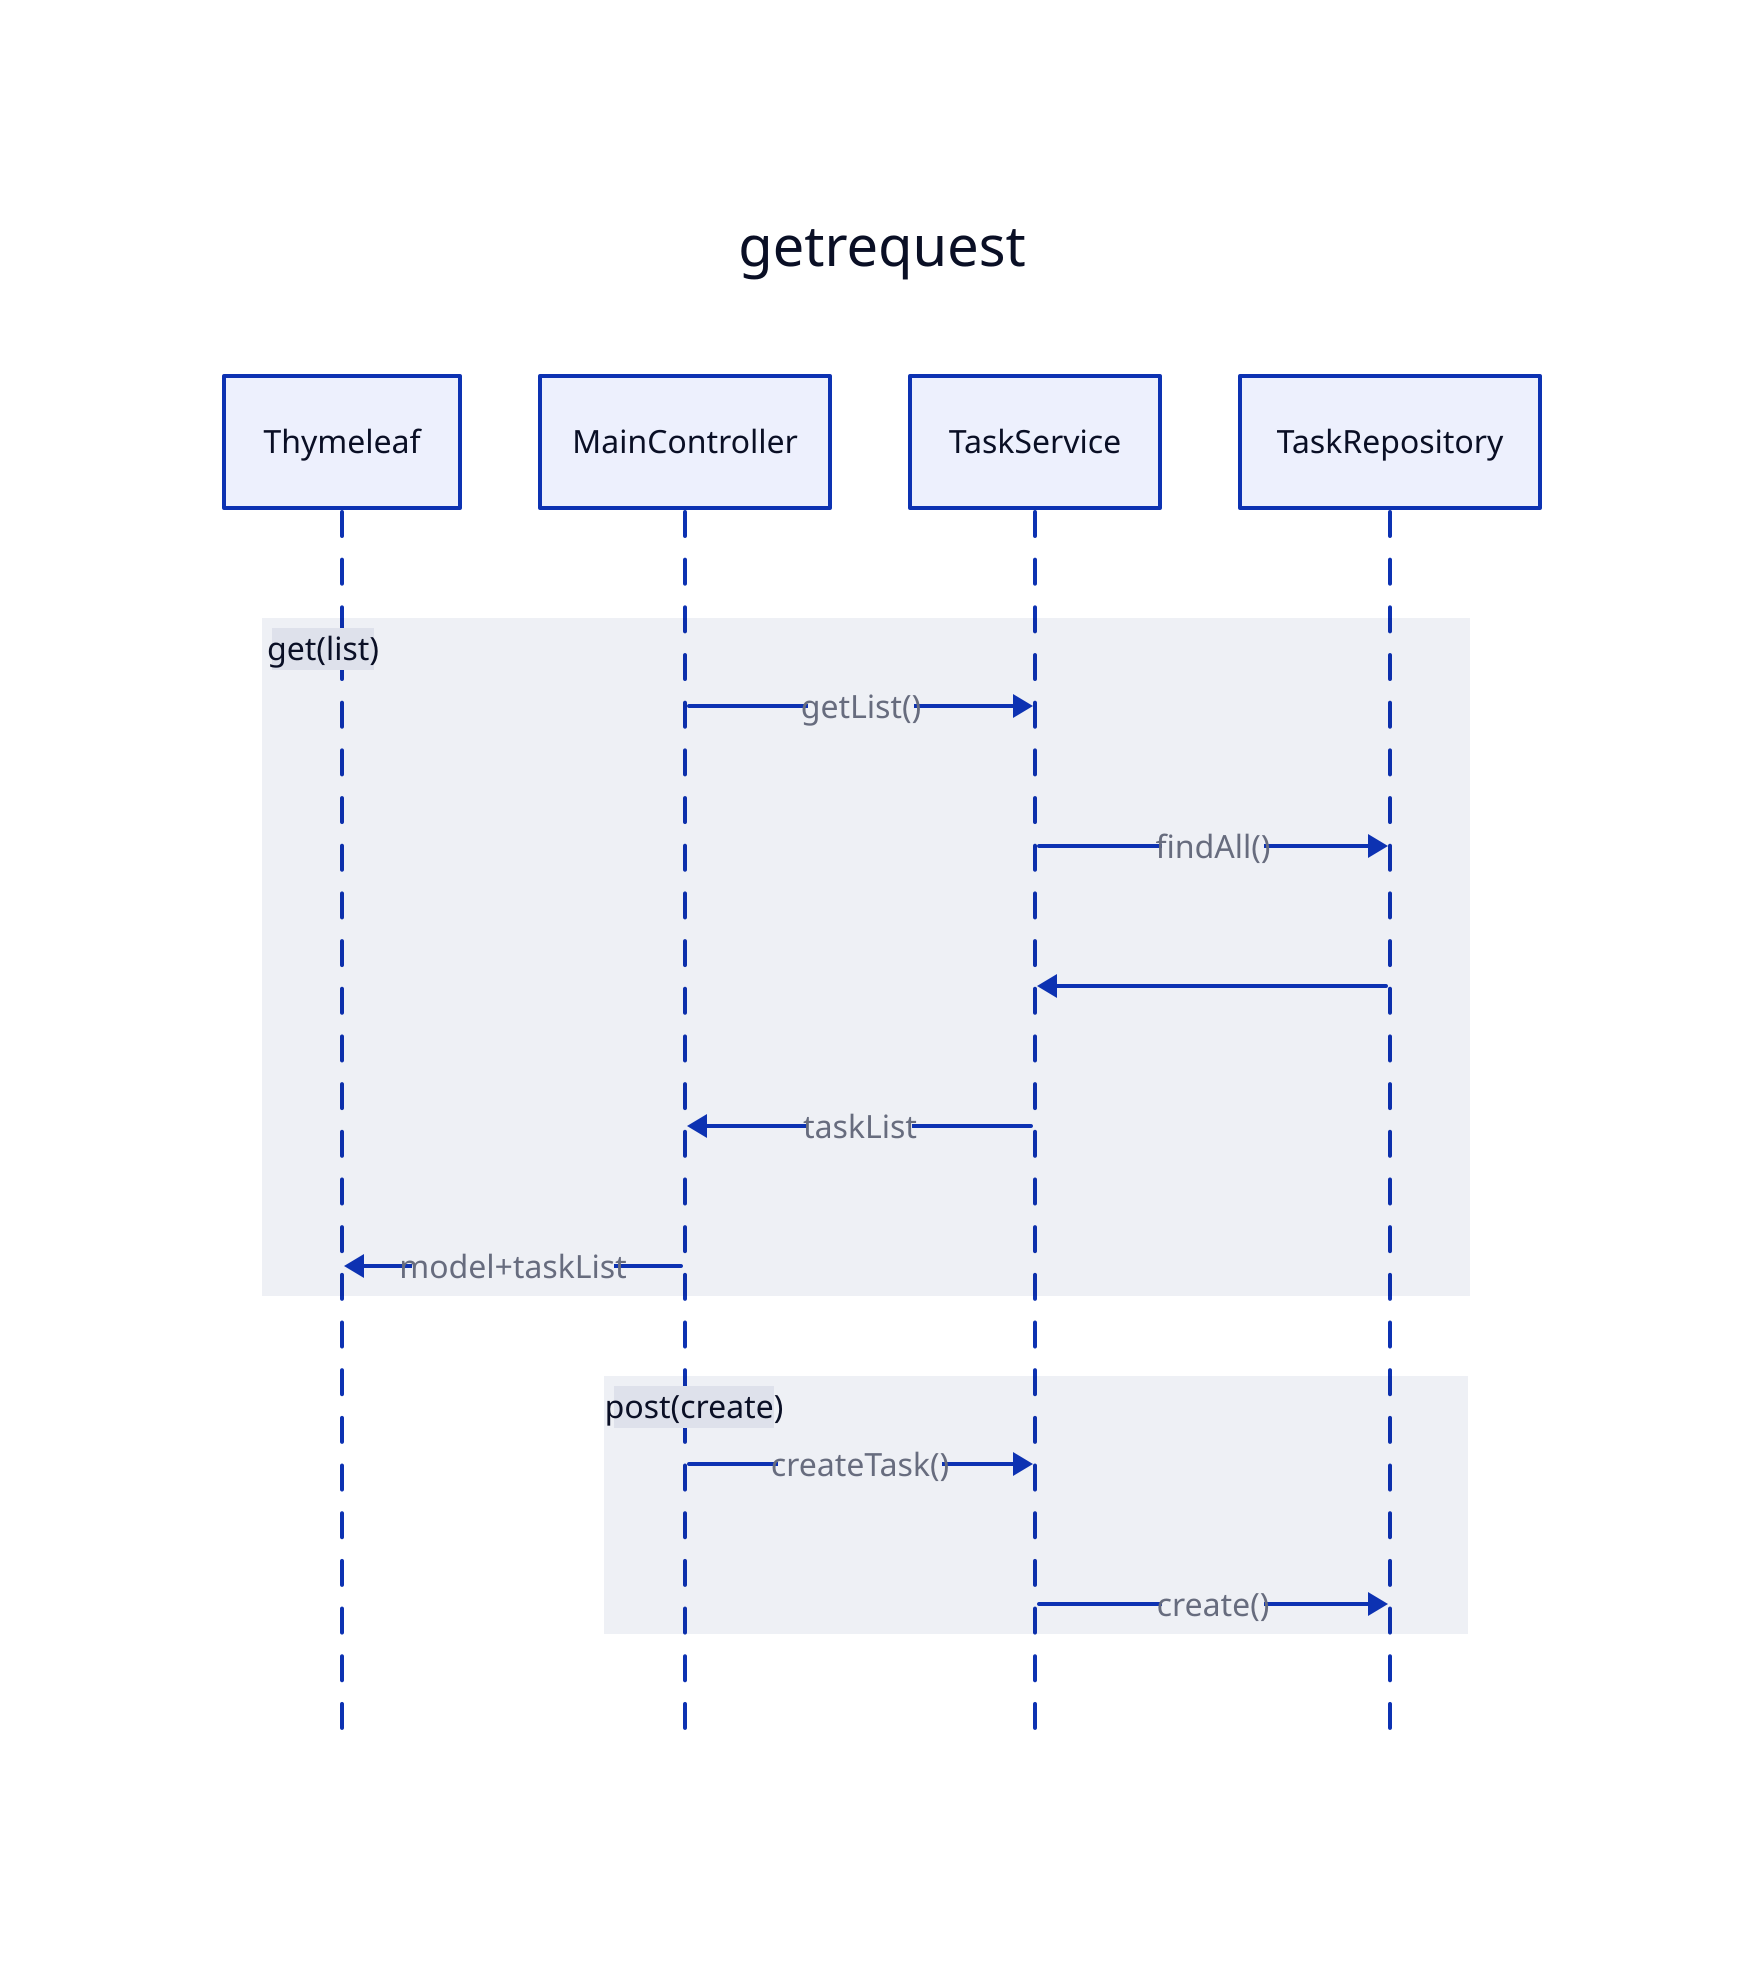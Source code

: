 getrequest: {
  shape: sequence_diagram

  th: Thymeleaf
  con: MainController
  ser: TaskService
  re: TaskRepository
  get(list): {
    con -> ser: getList()
    ser -> re : findAll()
    re -> ser 
    ser -> con: taskList
    con -> th: model+taskList
  }
  post(create):{
    con -> ser : createTask()
    ser -> re : create()
  }
}
